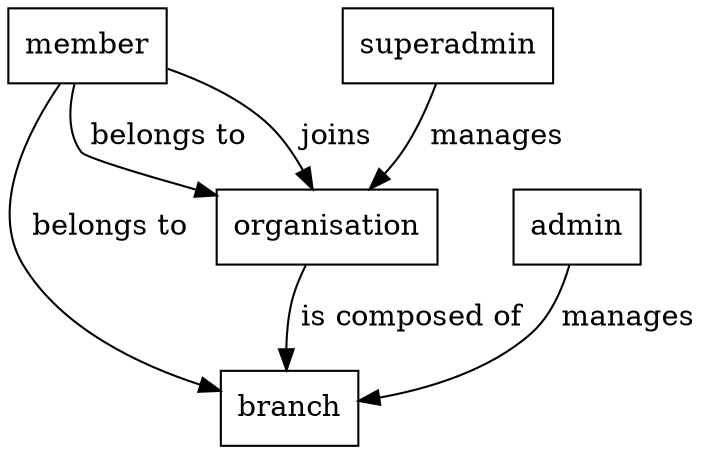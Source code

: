 digraph G {
  node [shape=rectangle]

  member -> organisation [label=" joins "]
  member -> branch [label=" belongs to "]
  member -> organisation [label=" belongs to "]

  admin -> branch [label=" manages "]
  superadmin -> organisation [label=" manages "]

  organisation -> branch [label=" is composed of "]
}